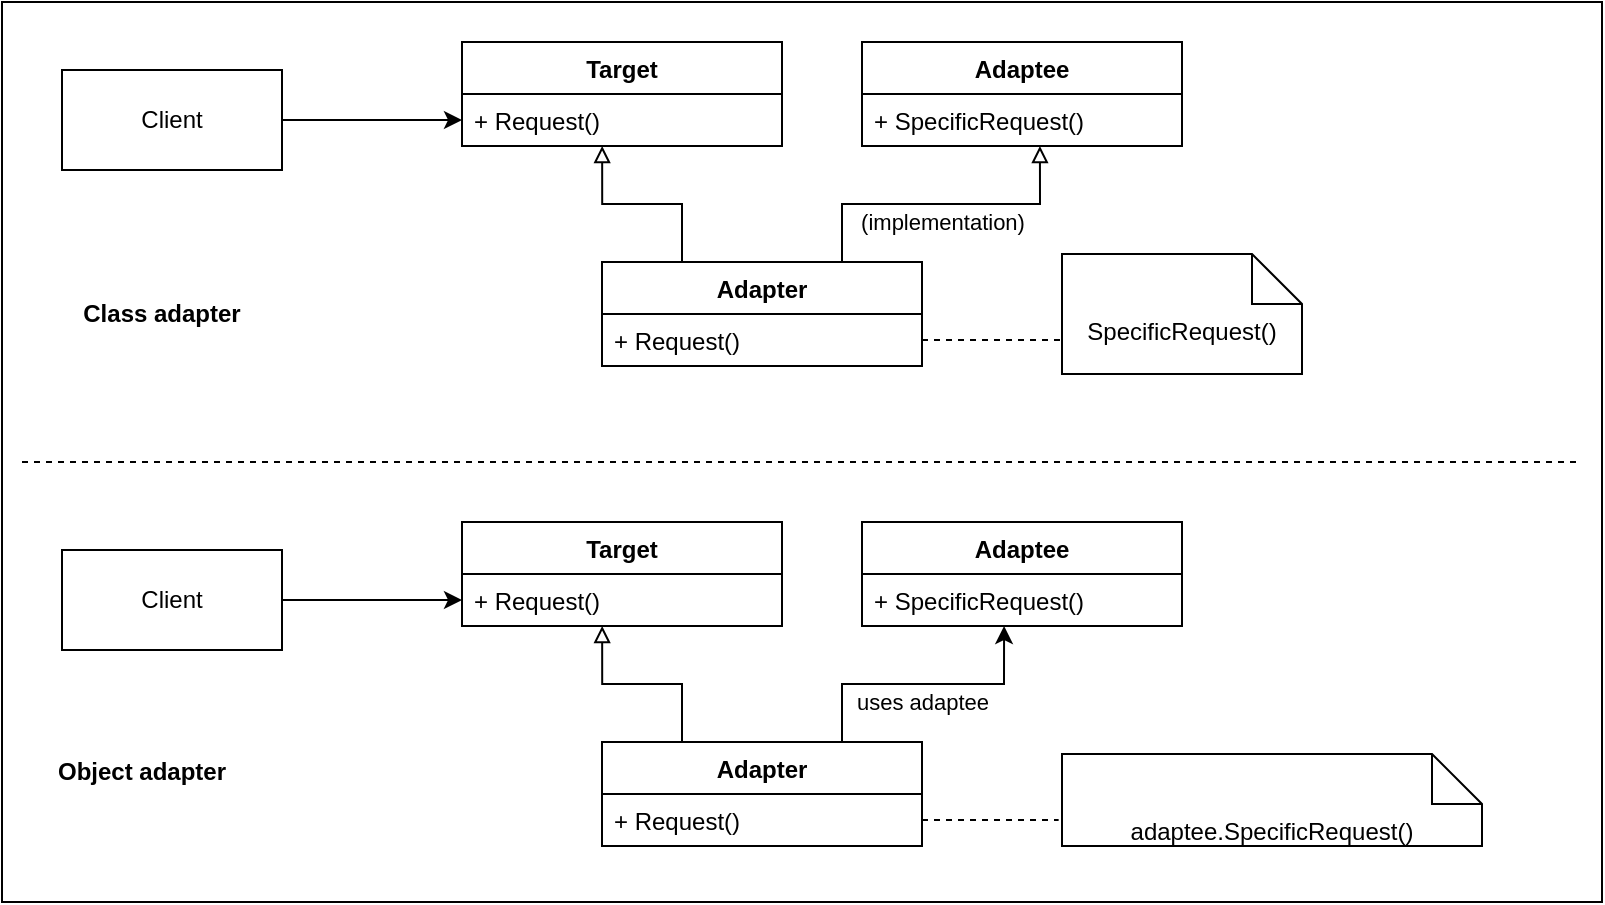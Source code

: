 <mxfile version="21.5.2" type="device">
  <diagram name="Page-1" id="fLx2RP5TENplPjYpfYH0">
    <mxGraphModel dx="1434" dy="689" grid="1" gridSize="10" guides="1" tooltips="1" connect="1" arrows="1" fold="1" page="1" pageScale="1" pageWidth="850" pageHeight="1100" math="0" shadow="0">
      <root>
        <mxCell id="0" />
        <mxCell id="1" parent="0" />
        <mxCell id="2FiC6SnN4tvEQj74h3-H-34" value="" style="rounded=0;whiteSpace=wrap;html=1;" vertex="1" parent="1">
          <mxGeometry x="30" y="40" width="800" height="450" as="geometry" />
        </mxCell>
        <mxCell id="2FiC6SnN4tvEQj74h3-H-10" style="edgeStyle=orthogonalEdgeStyle;rounded=0;orthogonalLoop=1;jettySize=auto;html=1;entryX=0;entryY=0.5;entryDx=0;entryDy=0;" edge="1" parent="1" source="2FiC6SnN4tvEQj74h3-H-1" target="2FiC6SnN4tvEQj74h3-H-5">
          <mxGeometry relative="1" as="geometry" />
        </mxCell>
        <mxCell id="2FiC6SnN4tvEQj74h3-H-1" value="Client" style="html=1;whiteSpace=wrap;" vertex="1" parent="1">
          <mxGeometry x="60" y="74" width="110" height="50" as="geometry" />
        </mxCell>
        <mxCell id="2FiC6SnN4tvEQj74h3-H-2" value="Target" style="swimlane;fontStyle=1;align=center;verticalAlign=top;childLayout=stackLayout;horizontal=1;startSize=26;horizontalStack=0;resizeParent=1;resizeParentMax=0;resizeLast=0;collapsible=1;marginBottom=0;whiteSpace=wrap;html=1;" vertex="1" parent="1">
          <mxGeometry x="260" y="60" width="160" height="52" as="geometry" />
        </mxCell>
        <mxCell id="2FiC6SnN4tvEQj74h3-H-5" value="+ Request()" style="text;strokeColor=none;fillColor=none;align=left;verticalAlign=top;spacingLeft=4;spacingRight=4;overflow=hidden;rotatable=0;points=[[0,0.5],[1,0.5]];portConstraint=eastwest;whiteSpace=wrap;html=1;" vertex="1" parent="2FiC6SnN4tvEQj74h3-H-2">
          <mxGeometry y="26" width="160" height="26" as="geometry" />
        </mxCell>
        <mxCell id="2FiC6SnN4tvEQj74h3-H-6" value="Adaptee" style="swimlane;fontStyle=1;align=center;verticalAlign=top;childLayout=stackLayout;horizontal=1;startSize=26;horizontalStack=0;resizeParent=1;resizeParentMax=0;resizeLast=0;collapsible=1;marginBottom=0;whiteSpace=wrap;html=1;" vertex="1" parent="1">
          <mxGeometry x="460" y="60" width="160" height="52" as="geometry" />
        </mxCell>
        <mxCell id="2FiC6SnN4tvEQj74h3-H-7" value="+ SpecificRequest()" style="text;strokeColor=none;fillColor=none;align=left;verticalAlign=top;spacingLeft=4;spacingRight=4;overflow=hidden;rotatable=0;points=[[0,0.5],[1,0.5]];portConstraint=eastwest;whiteSpace=wrap;html=1;" vertex="1" parent="2FiC6SnN4tvEQj74h3-H-6">
          <mxGeometry y="26" width="160" height="26" as="geometry" />
        </mxCell>
        <mxCell id="2FiC6SnN4tvEQj74h3-H-11" style="edgeStyle=orthogonalEdgeStyle;rounded=0;orthogonalLoop=1;jettySize=auto;html=1;exitX=0.25;exitY=0;exitDx=0;exitDy=0;entryX=0.438;entryY=1;entryDx=0;entryDy=0;entryPerimeter=0;endArrow=block;endFill=0;" edge="1" parent="1" source="2FiC6SnN4tvEQj74h3-H-8" target="2FiC6SnN4tvEQj74h3-H-5">
          <mxGeometry relative="1" as="geometry" />
        </mxCell>
        <mxCell id="2FiC6SnN4tvEQj74h3-H-12" style="edgeStyle=orthogonalEdgeStyle;rounded=0;orthogonalLoop=1;jettySize=auto;html=1;exitX=0.75;exitY=0;exitDx=0;exitDy=0;entryX=0.556;entryY=1;entryDx=0;entryDy=0;entryPerimeter=0;endArrow=block;endFill=0;" edge="1" parent="1" source="2FiC6SnN4tvEQj74h3-H-8" target="2FiC6SnN4tvEQj74h3-H-7">
          <mxGeometry relative="1" as="geometry" />
        </mxCell>
        <mxCell id="2FiC6SnN4tvEQj74h3-H-15" value="(implementation)" style="edgeLabel;html=1;align=center;verticalAlign=middle;resizable=0;points=[];" vertex="1" connectable="0" parent="2FiC6SnN4tvEQj74h3-H-12">
          <mxGeometry x="0.236" y="3" relative="1" as="geometry">
            <mxPoint x="-18" y="12" as="offset" />
          </mxGeometry>
        </mxCell>
        <mxCell id="2FiC6SnN4tvEQj74h3-H-8" value="Adapter" style="swimlane;fontStyle=1;align=center;verticalAlign=top;childLayout=stackLayout;horizontal=1;startSize=26;horizontalStack=0;resizeParent=1;resizeParentMax=0;resizeLast=0;collapsible=1;marginBottom=0;whiteSpace=wrap;html=1;" vertex="1" parent="1">
          <mxGeometry x="330" y="170" width="160" height="52" as="geometry" />
        </mxCell>
        <mxCell id="2FiC6SnN4tvEQj74h3-H-9" value="+ Request()" style="text;strokeColor=none;fillColor=none;align=left;verticalAlign=top;spacingLeft=4;spacingRight=4;overflow=hidden;rotatable=0;points=[[0,0.5],[1,0.5]];portConstraint=eastwest;whiteSpace=wrap;html=1;" vertex="1" parent="2FiC6SnN4tvEQj74h3-H-8">
          <mxGeometry y="26" width="160" height="26" as="geometry" />
        </mxCell>
        <mxCell id="2FiC6SnN4tvEQj74h3-H-13" value="SpecificRequest()" style="shape=note2;boundedLbl=1;whiteSpace=wrap;html=1;size=25;verticalAlign=top;align=center;" vertex="1" parent="1">
          <mxGeometry x="560" y="166" width="120" height="60" as="geometry" />
        </mxCell>
        <mxCell id="2FiC6SnN4tvEQj74h3-H-14" style="edgeStyle=orthogonalEdgeStyle;rounded=0;orthogonalLoop=1;jettySize=auto;html=1;entryX=-0.008;entryY=0.717;entryDx=0;entryDy=0;entryPerimeter=0;endArrow=none;endFill=0;dashed=1;" edge="1" parent="1" source="2FiC6SnN4tvEQj74h3-H-9" target="2FiC6SnN4tvEQj74h3-H-13">
          <mxGeometry relative="1" as="geometry" />
        </mxCell>
        <mxCell id="2FiC6SnN4tvEQj74h3-H-16" style="edgeStyle=orthogonalEdgeStyle;rounded=0;orthogonalLoop=1;jettySize=auto;html=1;endArrow=none;endFill=0;dashed=1;" edge="1" parent="1">
          <mxGeometry relative="1" as="geometry">
            <mxPoint x="40" y="270" as="sourcePoint" />
            <mxPoint x="820" y="270" as="targetPoint" />
          </mxGeometry>
        </mxCell>
        <mxCell id="2FiC6SnN4tvEQj74h3-H-17" style="edgeStyle=orthogonalEdgeStyle;rounded=0;orthogonalLoop=1;jettySize=auto;html=1;entryX=0;entryY=0.5;entryDx=0;entryDy=0;" edge="1" parent="1" source="2FiC6SnN4tvEQj74h3-H-18" target="2FiC6SnN4tvEQj74h3-H-20">
          <mxGeometry relative="1" as="geometry" />
        </mxCell>
        <mxCell id="2FiC6SnN4tvEQj74h3-H-18" value="Client" style="html=1;whiteSpace=wrap;" vertex="1" parent="1">
          <mxGeometry x="60" y="314" width="110" height="50" as="geometry" />
        </mxCell>
        <mxCell id="2FiC6SnN4tvEQj74h3-H-19" value="Target" style="swimlane;fontStyle=1;align=center;verticalAlign=top;childLayout=stackLayout;horizontal=1;startSize=26;horizontalStack=0;resizeParent=1;resizeParentMax=0;resizeLast=0;collapsible=1;marginBottom=0;whiteSpace=wrap;html=1;" vertex="1" parent="1">
          <mxGeometry x="260" y="300" width="160" height="52" as="geometry" />
        </mxCell>
        <mxCell id="2FiC6SnN4tvEQj74h3-H-20" value="+ Request()" style="text;strokeColor=none;fillColor=none;align=left;verticalAlign=top;spacingLeft=4;spacingRight=4;overflow=hidden;rotatable=0;points=[[0,0.5],[1,0.5]];portConstraint=eastwest;whiteSpace=wrap;html=1;" vertex="1" parent="2FiC6SnN4tvEQj74h3-H-19">
          <mxGeometry y="26" width="160" height="26" as="geometry" />
        </mxCell>
        <mxCell id="2FiC6SnN4tvEQj74h3-H-21" value="Adaptee" style="swimlane;fontStyle=1;align=center;verticalAlign=top;childLayout=stackLayout;horizontal=1;startSize=26;horizontalStack=0;resizeParent=1;resizeParentMax=0;resizeLast=0;collapsible=1;marginBottom=0;whiteSpace=wrap;html=1;" vertex="1" parent="1">
          <mxGeometry x="460" y="300" width="160" height="52" as="geometry" />
        </mxCell>
        <mxCell id="2FiC6SnN4tvEQj74h3-H-22" value="+ SpecificRequest()" style="text;strokeColor=none;fillColor=none;align=left;verticalAlign=top;spacingLeft=4;spacingRight=4;overflow=hidden;rotatable=0;points=[[0,0.5],[1,0.5]];portConstraint=eastwest;whiteSpace=wrap;html=1;" vertex="1" parent="2FiC6SnN4tvEQj74h3-H-21">
          <mxGeometry y="26" width="160" height="26" as="geometry" />
        </mxCell>
        <mxCell id="2FiC6SnN4tvEQj74h3-H-23" style="edgeStyle=orthogonalEdgeStyle;rounded=0;orthogonalLoop=1;jettySize=auto;html=1;exitX=0.25;exitY=0;exitDx=0;exitDy=0;entryX=0.438;entryY=1;entryDx=0;entryDy=0;entryPerimeter=0;endArrow=block;endFill=0;" edge="1" parent="1" source="2FiC6SnN4tvEQj74h3-H-26" target="2FiC6SnN4tvEQj74h3-H-20">
          <mxGeometry relative="1" as="geometry" />
        </mxCell>
        <mxCell id="2FiC6SnN4tvEQj74h3-H-30" style="edgeStyle=orthogonalEdgeStyle;rounded=0;orthogonalLoop=1;jettySize=auto;html=1;exitX=0.75;exitY=0;exitDx=0;exitDy=0;entryX=0.444;entryY=1;entryDx=0;entryDy=0;entryPerimeter=0;" edge="1" parent="1" source="2FiC6SnN4tvEQj74h3-H-26" target="2FiC6SnN4tvEQj74h3-H-22">
          <mxGeometry relative="1" as="geometry" />
        </mxCell>
        <mxCell id="2FiC6SnN4tvEQj74h3-H-31" value="uses adaptee" style="edgeLabel;html=1;align=center;verticalAlign=middle;resizable=0;points=[];" vertex="1" connectable="0" parent="2FiC6SnN4tvEQj74h3-H-30">
          <mxGeometry x="-0.137" y="-3" relative="1" as="geometry">
            <mxPoint x="9" y="6" as="offset" />
          </mxGeometry>
        </mxCell>
        <mxCell id="2FiC6SnN4tvEQj74h3-H-26" value="Adapter" style="swimlane;fontStyle=1;align=center;verticalAlign=top;childLayout=stackLayout;horizontal=1;startSize=26;horizontalStack=0;resizeParent=1;resizeParentMax=0;resizeLast=0;collapsible=1;marginBottom=0;whiteSpace=wrap;html=1;" vertex="1" parent="1">
          <mxGeometry x="330" y="410" width="160" height="52" as="geometry" />
        </mxCell>
        <mxCell id="2FiC6SnN4tvEQj74h3-H-27" value="+ Request()" style="text;strokeColor=none;fillColor=none;align=left;verticalAlign=top;spacingLeft=4;spacingRight=4;overflow=hidden;rotatable=0;points=[[0,0.5],[1,0.5]];portConstraint=eastwest;whiteSpace=wrap;html=1;" vertex="1" parent="2FiC6SnN4tvEQj74h3-H-26">
          <mxGeometry y="26" width="160" height="26" as="geometry" />
        </mxCell>
        <mxCell id="2FiC6SnN4tvEQj74h3-H-28" value="adaptee.SpecificRequest()" style="shape=note2;boundedLbl=1;whiteSpace=wrap;html=1;size=25;verticalAlign=top;align=center;" vertex="1" parent="1">
          <mxGeometry x="560" y="416" width="210" height="46" as="geometry" />
        </mxCell>
        <mxCell id="2FiC6SnN4tvEQj74h3-H-29" style="edgeStyle=orthogonalEdgeStyle;rounded=0;orthogonalLoop=1;jettySize=auto;html=1;entryX=-0.008;entryY=0.717;entryDx=0;entryDy=0;entryPerimeter=0;endArrow=none;endFill=0;dashed=1;" edge="1" parent="1" source="2FiC6SnN4tvEQj74h3-H-27" target="2FiC6SnN4tvEQj74h3-H-28">
          <mxGeometry relative="1" as="geometry" />
        </mxCell>
        <mxCell id="2FiC6SnN4tvEQj74h3-H-32" value="Object adapter" style="text;html=1;strokeColor=none;fillColor=none;align=center;verticalAlign=middle;whiteSpace=wrap;rounded=0;fontStyle=1" vertex="1" parent="1">
          <mxGeometry x="30" y="410" width="140" height="30" as="geometry" />
        </mxCell>
        <mxCell id="2FiC6SnN4tvEQj74h3-H-33" value="Class adapter" style="text;html=1;strokeColor=none;fillColor=none;align=center;verticalAlign=middle;whiteSpace=wrap;rounded=0;fontStyle=1" vertex="1" parent="1">
          <mxGeometry x="40" y="181" width="140" height="30" as="geometry" />
        </mxCell>
      </root>
    </mxGraphModel>
  </diagram>
</mxfile>
